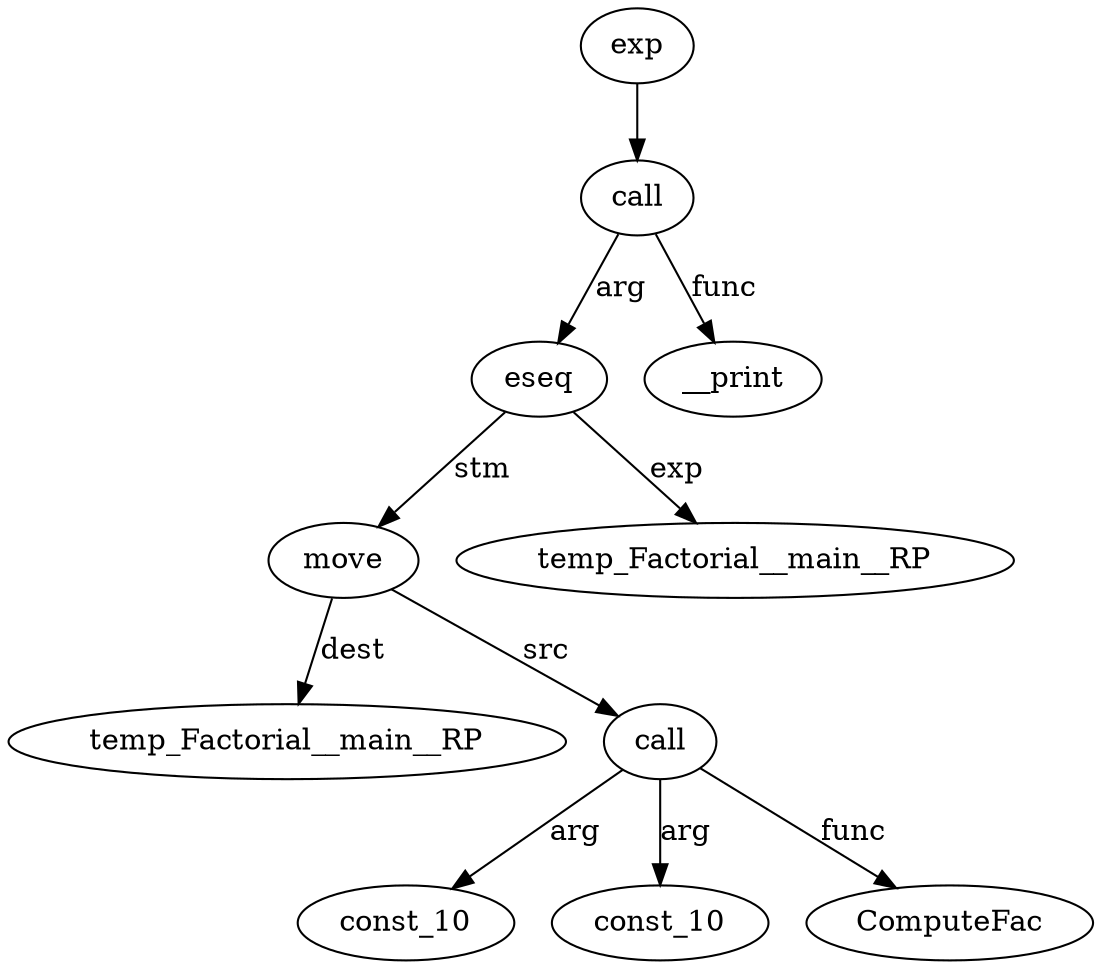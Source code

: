 digraph {
temp_Factorial__main__RP__id_0 [ label="temp_Factorial__main__RP" ]; 
const_10__id_1 [ label="const_10" ]; 
const_10__id_2 [ label="const_10" ]; 
call__id_3 [ label="call" ]; 
call__id_3 -> ComputeFac [ label="func"] ; 
call__id_3 -> const_10__id_1 [ label="arg"] ; 
call__id_3 -> const_10__id_2 [ label="arg"] ; 
move__id_4 [ label="move" ]; 
move__id_4 -> temp_Factorial__main__RP__id_0 [ label="dest"] ; 
move__id_4 -> call__id_3 [ label="src"] ; 
temp_Factorial__main__RP__id_5 [ label="temp_Factorial__main__RP" ]; 
eseq__id_6 [ label="eseq" ]; 
eseq__id_6 -> temp_Factorial__main__RP__id_5 [ label="exp"] ; 
eseq__id_6 -> move__id_4 [ label="stm"] ; 
call__id_7 [ label="call" ]; 
call__id_7 -> __print [ label="func"] ; 
call__id_7 -> eseq__id_6 [ label="arg"] ; 
exp__id_8 [ label="exp" ]; 
exp__id_8 -> call__id_7 ; 

}